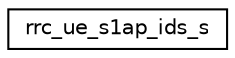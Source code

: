 digraph "Graphical Class Hierarchy"
{
 // LATEX_PDF_SIZE
  edge [fontname="Helvetica",fontsize="10",labelfontname="Helvetica",labelfontsize="10"];
  node [fontname="Helvetica",fontsize="10",shape=record];
  rankdir="LR";
  Node0 [label="rrc_ue_s1ap_ids_s",height=0.2,width=0.4,color="black", fillcolor="white", style="filled",URL="$structrrc__ue__s1ap__ids__s.html",tooltip=" "];
}
